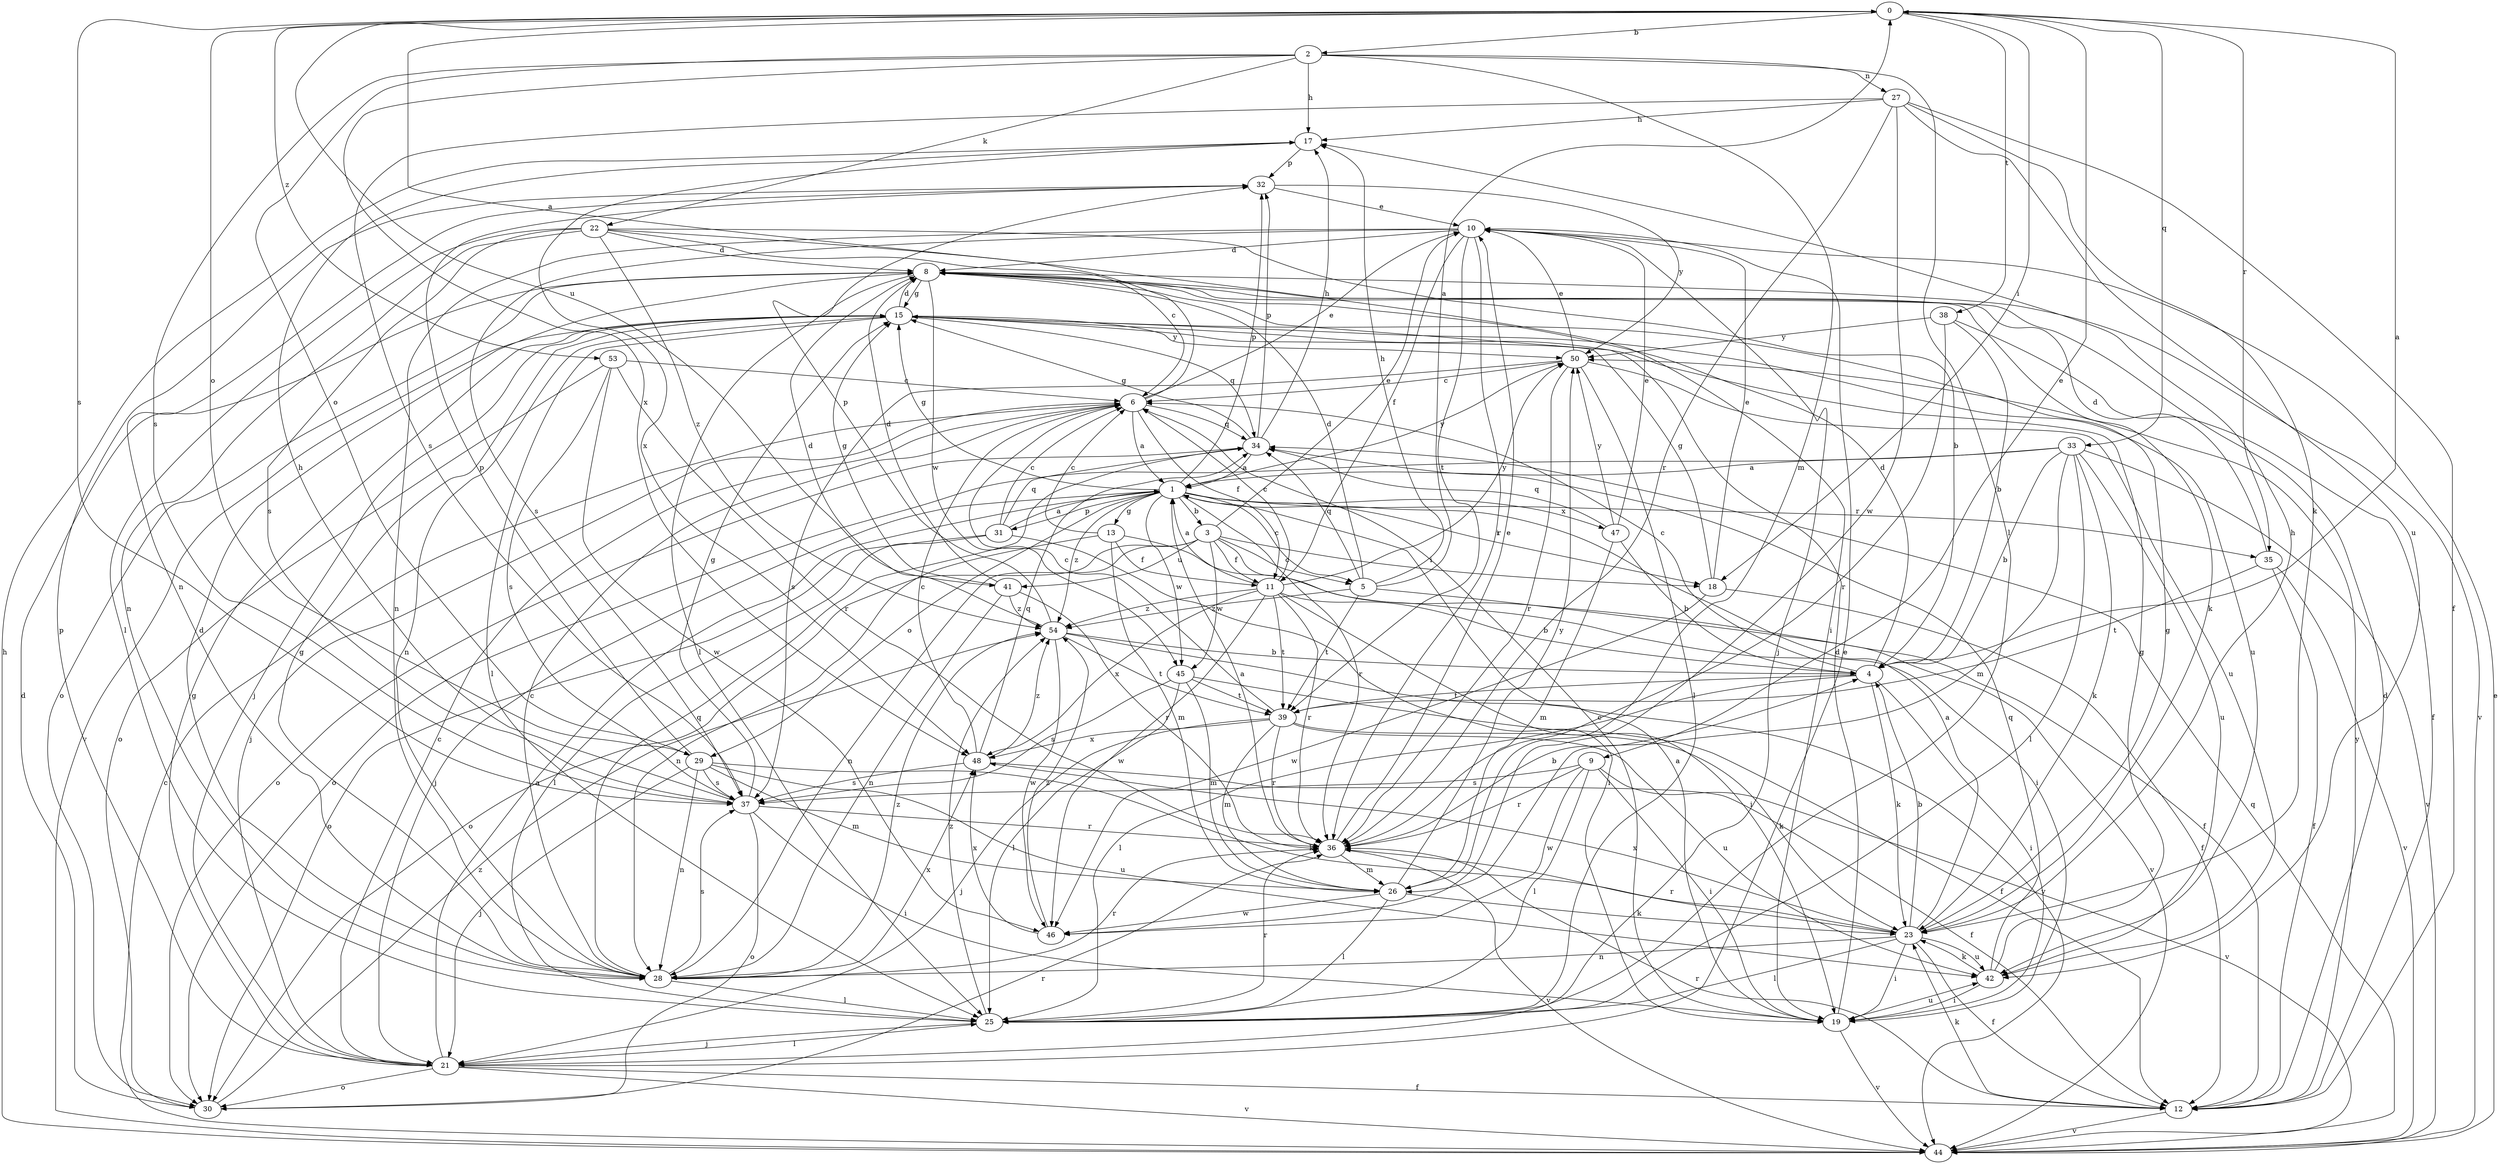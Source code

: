 strict digraph  {
0;
1;
2;
3;
4;
5;
6;
8;
9;
10;
11;
12;
13;
15;
17;
18;
19;
21;
22;
23;
25;
26;
27;
28;
29;
30;
31;
32;
33;
34;
35;
36;
37;
38;
39;
41;
42;
44;
45;
46;
47;
48;
50;
53;
54;
0 -> 2  [label=b];
0 -> 9  [label=e];
0 -> 18  [label=i];
0 -> 29  [label=o];
0 -> 33  [label=q];
0 -> 35  [label=r];
0 -> 37  [label=s];
0 -> 38  [label=t];
0 -> 41  [label=u];
0 -> 53  [label=z];
1 -> 3  [label=b];
1 -> 5  [label=c];
1 -> 13  [label=g];
1 -> 15  [label=g];
1 -> 18  [label=i];
1 -> 21  [label=j];
1 -> 29  [label=o];
1 -> 31  [label=p];
1 -> 32  [label=p];
1 -> 35  [label=r];
1 -> 36  [label=r];
1 -> 45  [label=w];
1 -> 47  [label=x];
1 -> 50  [label=y];
1 -> 54  [label=z];
2 -> 17  [label=h];
2 -> 22  [label=k];
2 -> 25  [label=l];
2 -> 26  [label=m];
2 -> 27  [label=n];
2 -> 29  [label=o];
2 -> 37  [label=s];
2 -> 48  [label=x];
3 -> 5  [label=c];
3 -> 10  [label=e];
3 -> 11  [label=f];
3 -> 18  [label=i];
3 -> 19  [label=i];
3 -> 28  [label=n];
3 -> 30  [label=o];
3 -> 41  [label=u];
3 -> 45  [label=w];
4 -> 0  [label=a];
4 -> 6  [label=c];
4 -> 8  [label=d];
4 -> 19  [label=i];
4 -> 23  [label=k];
4 -> 25  [label=l];
4 -> 39  [label=t];
5 -> 0  [label=a];
5 -> 8  [label=d];
5 -> 17  [label=h];
5 -> 34  [label=q];
5 -> 39  [label=t];
5 -> 44  [label=v];
5 -> 54  [label=z];
6 -> 0  [label=a];
6 -> 1  [label=a];
6 -> 10  [label=e];
6 -> 11  [label=f];
6 -> 21  [label=j];
6 -> 34  [label=q];
8 -> 15  [label=g];
8 -> 23  [label=k];
8 -> 25  [label=l];
8 -> 30  [label=o];
8 -> 44  [label=v];
8 -> 45  [label=w];
9 -> 19  [label=i];
9 -> 25  [label=l];
9 -> 36  [label=r];
9 -> 37  [label=s];
9 -> 44  [label=v];
9 -> 46  [label=w];
10 -> 8  [label=d];
10 -> 11  [label=f];
10 -> 21  [label=j];
10 -> 28  [label=n];
10 -> 36  [label=r];
10 -> 37  [label=s];
10 -> 39  [label=t];
11 -> 1  [label=a];
11 -> 4  [label=b];
11 -> 6  [label=c];
11 -> 19  [label=i];
11 -> 36  [label=r];
11 -> 39  [label=t];
11 -> 46  [label=w];
11 -> 48  [label=x];
11 -> 50  [label=y];
11 -> 54  [label=z];
12 -> 8  [label=d];
12 -> 23  [label=k];
12 -> 36  [label=r];
12 -> 44  [label=v];
12 -> 50  [label=y];
13 -> 6  [label=c];
13 -> 11  [label=f];
13 -> 12  [label=f];
13 -> 26  [label=m];
13 -> 28  [label=n];
15 -> 8  [label=d];
15 -> 21  [label=j];
15 -> 25  [label=l];
15 -> 28  [label=n];
15 -> 34  [label=q];
15 -> 42  [label=u];
15 -> 44  [label=v];
15 -> 50  [label=y];
17 -> 32  [label=p];
17 -> 48  [label=x];
18 -> 10  [label=e];
18 -> 12  [label=f];
18 -> 15  [label=g];
18 -> 46  [label=w];
19 -> 1  [label=a];
19 -> 6  [label=c];
19 -> 8  [label=d];
19 -> 42  [label=u];
19 -> 44  [label=v];
21 -> 1  [label=a];
21 -> 6  [label=c];
21 -> 10  [label=e];
21 -> 12  [label=f];
21 -> 15  [label=g];
21 -> 25  [label=l];
21 -> 30  [label=o];
21 -> 32  [label=p];
21 -> 44  [label=v];
22 -> 4  [label=b];
22 -> 6  [label=c];
22 -> 8  [label=d];
22 -> 19  [label=i];
22 -> 25  [label=l];
22 -> 28  [label=n];
22 -> 37  [label=s];
22 -> 54  [label=z];
23 -> 1  [label=a];
23 -> 4  [label=b];
23 -> 12  [label=f];
23 -> 15  [label=g];
23 -> 17  [label=h];
23 -> 19  [label=i];
23 -> 25  [label=l];
23 -> 28  [label=n];
23 -> 36  [label=r];
23 -> 42  [label=u];
23 -> 48  [label=x];
25 -> 21  [label=j];
25 -> 36  [label=r];
25 -> 54  [label=z];
26 -> 23  [label=k];
26 -> 25  [label=l];
26 -> 46  [label=w];
26 -> 50  [label=y];
27 -> 12  [label=f];
27 -> 17  [label=h];
27 -> 23  [label=k];
27 -> 36  [label=r];
27 -> 37  [label=s];
27 -> 42  [label=u];
27 -> 46  [label=w];
28 -> 6  [label=c];
28 -> 8  [label=d];
28 -> 15  [label=g];
28 -> 25  [label=l];
28 -> 34  [label=q];
28 -> 36  [label=r];
28 -> 37  [label=s];
28 -> 48  [label=x];
28 -> 54  [label=z];
29 -> 21  [label=j];
29 -> 23  [label=k];
29 -> 26  [label=m];
29 -> 28  [label=n];
29 -> 32  [label=p];
29 -> 37  [label=s];
29 -> 42  [label=u];
30 -> 8  [label=d];
30 -> 36  [label=r];
30 -> 54  [label=z];
31 -> 1  [label=a];
31 -> 6  [label=c];
31 -> 19  [label=i];
31 -> 25  [label=l];
31 -> 30  [label=o];
31 -> 34  [label=q];
32 -> 10  [label=e];
32 -> 28  [label=n];
32 -> 50  [label=y];
33 -> 1  [label=a];
33 -> 4  [label=b];
33 -> 23  [label=k];
33 -> 25  [label=l];
33 -> 26  [label=m];
33 -> 30  [label=o];
33 -> 42  [label=u];
33 -> 44  [label=v];
34 -> 1  [label=a];
34 -> 15  [label=g];
34 -> 17  [label=h];
34 -> 30  [label=o];
34 -> 32  [label=p];
35 -> 8  [label=d];
35 -> 12  [label=f];
35 -> 39  [label=t];
35 -> 44  [label=v];
36 -> 1  [label=a];
36 -> 4  [label=b];
36 -> 10  [label=e];
36 -> 26  [label=m];
36 -> 44  [label=v];
37 -> 15  [label=g];
37 -> 17  [label=h];
37 -> 19  [label=i];
37 -> 30  [label=o];
37 -> 36  [label=r];
38 -> 4  [label=b];
38 -> 12  [label=f];
38 -> 36  [label=r];
38 -> 50  [label=y];
39 -> 6  [label=c];
39 -> 21  [label=j];
39 -> 23  [label=k];
39 -> 26  [label=m];
39 -> 36  [label=r];
39 -> 42  [label=u];
39 -> 48  [label=x];
41 -> 8  [label=d];
41 -> 15  [label=g];
41 -> 28  [label=n];
41 -> 36  [label=r];
41 -> 54  [label=z];
42 -> 15  [label=g];
42 -> 19  [label=i];
42 -> 23  [label=k];
42 -> 34  [label=q];
44 -> 6  [label=c];
44 -> 10  [label=e];
44 -> 17  [label=h];
44 -> 34  [label=q];
45 -> 12  [label=f];
45 -> 25  [label=l];
45 -> 26  [label=m];
45 -> 37  [label=s];
45 -> 39  [label=t];
46 -> 48  [label=x];
46 -> 54  [label=z];
47 -> 4  [label=b];
47 -> 10  [label=e];
47 -> 26  [label=m];
47 -> 34  [label=q];
47 -> 50  [label=y];
48 -> 6  [label=c];
48 -> 12  [label=f];
48 -> 34  [label=q];
48 -> 37  [label=s];
48 -> 54  [label=z];
50 -> 6  [label=c];
50 -> 10  [label=e];
50 -> 25  [label=l];
50 -> 36  [label=r];
50 -> 37  [label=s];
50 -> 42  [label=u];
53 -> 6  [label=c];
53 -> 30  [label=o];
53 -> 36  [label=r];
53 -> 37  [label=s];
53 -> 46  [label=w];
54 -> 4  [label=b];
54 -> 8  [label=d];
54 -> 32  [label=p];
54 -> 39  [label=t];
54 -> 44  [label=v];
54 -> 46  [label=w];
}
